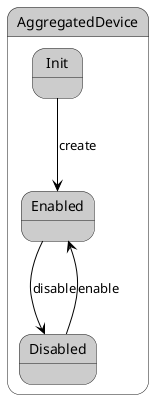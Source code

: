 @startuml



state AggregatedDevice #cccccc {

    state Init #cccccc {
    }

    state Enabled #cccccc {
    }

    state Disabled #cccccc {
    }




Init -[#black]--> Enabled : create

Enabled -[#black]--> Disabled : disable

Disabled -[#black]--> Enabled : enable

}


@enduml
